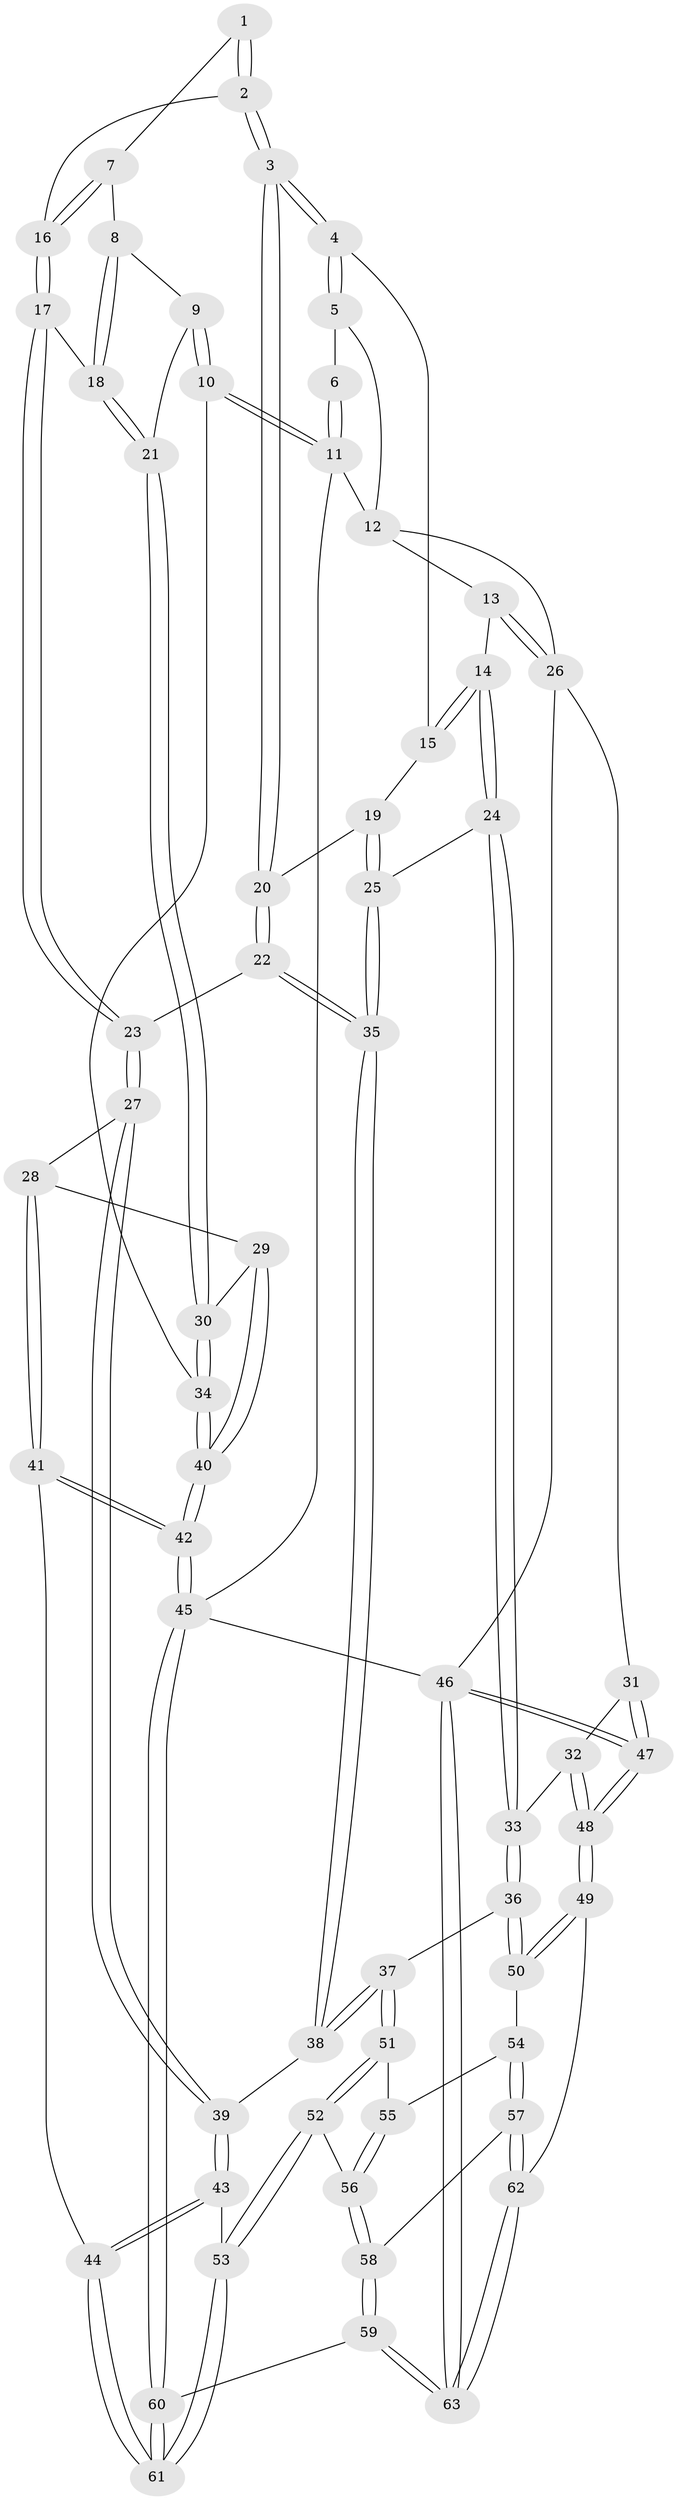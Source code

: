 // Generated by graph-tools (version 1.1) at 2025/17/03/09/25 04:17:08]
// undirected, 63 vertices, 154 edges
graph export_dot {
graph [start="1"]
  node [color=gray90,style=filled];
  1 [pos="+0.16635577224964865+0"];
  2 [pos="+0.35899871836197866+0.18384621774315027"];
  3 [pos="+0.36429907963284486+0.18482337100145033"];
  4 [pos="+0.5517828599811253+0"];
  5 [pos="+0.5643888889957651+0"];
  6 [pos="+0.12782867252383193+0"];
  7 [pos="+0.15080722087728984+0.09653439211996655"];
  8 [pos="+0.13700131144501387+0.13065389916290038"];
  9 [pos="+0.007457140996124751+0.1823992909741009"];
  10 [pos="+0+0.16982351825800684"];
  11 [pos="+0+0"];
  12 [pos="+0.7689947286303791+0"];
  13 [pos="+0.9107004188138171+0.18265412039939233"];
  14 [pos="+0.7407748859145672+0.23108400083393713"];
  15 [pos="+0.6094360562202169+0.11748011792275366"];
  16 [pos="+0.30058817915472374+0.19554691844160613"];
  17 [pos="+0.18374994800920716+0.2580504696378583"];
  18 [pos="+0.1757937269787487+0.2558343337378496"];
  19 [pos="+0.5527253787217667+0.2574712438428951"];
  20 [pos="+0.3859720178764287+0.25837899617415255"];
  21 [pos="+0.12348505958308428+0.2824962677165476"];
  22 [pos="+0.3806421945174325+0.31607389979292466"];
  23 [pos="+0.27745627536974715+0.4026520234542787"];
  24 [pos="+0.7376225151922107+0.24353662484600944"];
  25 [pos="+0.5765639451063249+0.36816715648545895"];
  26 [pos="+1+0.317666093612909"];
  27 [pos="+0.25740370155920056+0.46327056926539956"];
  28 [pos="+0.1740264179650871+0.47623091388803807"];
  29 [pos="+0.16312277064140782+0.4700654705120892"];
  30 [pos="+0.0868587895430324+0.33402242327283094"];
  31 [pos="+1+0.3667746518052909"];
  32 [pos="+0.8157403692017748+0.5113475247905003"];
  33 [pos="+0.7843702539369141+0.5123139960889824"];
  34 [pos="+0+0.36153608596203857"];
  35 [pos="+0.558162280835079+0.4464326500924388"];
  36 [pos="+0.750262086580184+0.5267849184577988"];
  37 [pos="+0.6714289378652862+0.5409193486253728"];
  38 [pos="+0.5615962381123952+0.45839626184979104"];
  39 [pos="+0.34679671811859825+0.5635184836281242"];
  40 [pos="+0+0.47826249981184055"];
  41 [pos="+0.028672878576037668+0.8002158082378984"];
  42 [pos="+0+0.9338774130780716"];
  43 [pos="+0.3436596796895334+0.6730652405286598"];
  44 [pos="+0.11705352795888374+0.7871209093063875"];
  45 [pos="+0+1"];
  46 [pos="+1+1"];
  47 [pos="+1+0.9686016067504434"];
  48 [pos="+0.9980220075525642+0.8433830890387547"];
  49 [pos="+0.8513380735237324+0.8429078099354482"];
  50 [pos="+0.8159840188884382+0.8122050802889134"];
  51 [pos="+0.6541080165469705+0.5811811228883527"];
  52 [pos="+0.4926938320473205+0.7359455631368709"];
  53 [pos="+0.4473080001520621+0.7505653770989819"];
  54 [pos="+0.7355440070403072+0.7853627034622356"];
  55 [pos="+0.6877754586564339+0.7425916332450875"];
  56 [pos="+0.6118879237510884+0.8080143644903172"];
  57 [pos="+0.6495663610938356+0.8653469045247769"];
  58 [pos="+0.6319246737590076+0.8679749289735224"];
  59 [pos="+0.48876343905273995+1"];
  60 [pos="+0.4834562573407283+1"];
  61 [pos="+0.4331647886969347+0.9682930742219463"];
  62 [pos="+0.7827045033814488+0.9049460897232896"];
  63 [pos="+0.6425948499035509+1"];
  1 -- 2;
  1 -- 2;
  1 -- 7;
  2 -- 3;
  2 -- 3;
  2 -- 16;
  3 -- 4;
  3 -- 4;
  3 -- 20;
  3 -- 20;
  4 -- 5;
  4 -- 5;
  4 -- 15;
  5 -- 6;
  5 -- 12;
  6 -- 11;
  6 -- 11;
  7 -- 8;
  7 -- 16;
  7 -- 16;
  8 -- 9;
  8 -- 18;
  8 -- 18;
  9 -- 10;
  9 -- 10;
  9 -- 21;
  10 -- 11;
  10 -- 11;
  10 -- 34;
  11 -- 12;
  11 -- 45;
  12 -- 13;
  12 -- 26;
  13 -- 14;
  13 -- 26;
  13 -- 26;
  14 -- 15;
  14 -- 15;
  14 -- 24;
  14 -- 24;
  15 -- 19;
  16 -- 17;
  16 -- 17;
  17 -- 18;
  17 -- 23;
  17 -- 23;
  18 -- 21;
  18 -- 21;
  19 -- 20;
  19 -- 25;
  19 -- 25;
  20 -- 22;
  20 -- 22;
  21 -- 30;
  21 -- 30;
  22 -- 23;
  22 -- 35;
  22 -- 35;
  23 -- 27;
  23 -- 27;
  24 -- 25;
  24 -- 33;
  24 -- 33;
  25 -- 35;
  25 -- 35;
  26 -- 31;
  26 -- 46;
  27 -- 28;
  27 -- 39;
  27 -- 39;
  28 -- 29;
  28 -- 41;
  28 -- 41;
  29 -- 30;
  29 -- 40;
  29 -- 40;
  30 -- 34;
  30 -- 34;
  31 -- 32;
  31 -- 47;
  31 -- 47;
  32 -- 33;
  32 -- 48;
  32 -- 48;
  33 -- 36;
  33 -- 36;
  34 -- 40;
  34 -- 40;
  35 -- 38;
  35 -- 38;
  36 -- 37;
  36 -- 50;
  36 -- 50;
  37 -- 38;
  37 -- 38;
  37 -- 51;
  37 -- 51;
  38 -- 39;
  39 -- 43;
  39 -- 43;
  40 -- 42;
  40 -- 42;
  41 -- 42;
  41 -- 42;
  41 -- 44;
  42 -- 45;
  42 -- 45;
  43 -- 44;
  43 -- 44;
  43 -- 53;
  44 -- 61;
  44 -- 61;
  45 -- 60;
  45 -- 60;
  45 -- 46;
  46 -- 47;
  46 -- 47;
  46 -- 63;
  46 -- 63;
  47 -- 48;
  47 -- 48;
  48 -- 49;
  48 -- 49;
  49 -- 50;
  49 -- 50;
  49 -- 62;
  50 -- 54;
  51 -- 52;
  51 -- 52;
  51 -- 55;
  52 -- 53;
  52 -- 53;
  52 -- 56;
  53 -- 61;
  53 -- 61;
  54 -- 55;
  54 -- 57;
  54 -- 57;
  55 -- 56;
  55 -- 56;
  56 -- 58;
  56 -- 58;
  57 -- 58;
  57 -- 62;
  57 -- 62;
  58 -- 59;
  58 -- 59;
  59 -- 60;
  59 -- 63;
  59 -- 63;
  60 -- 61;
  60 -- 61;
  62 -- 63;
  62 -- 63;
}
